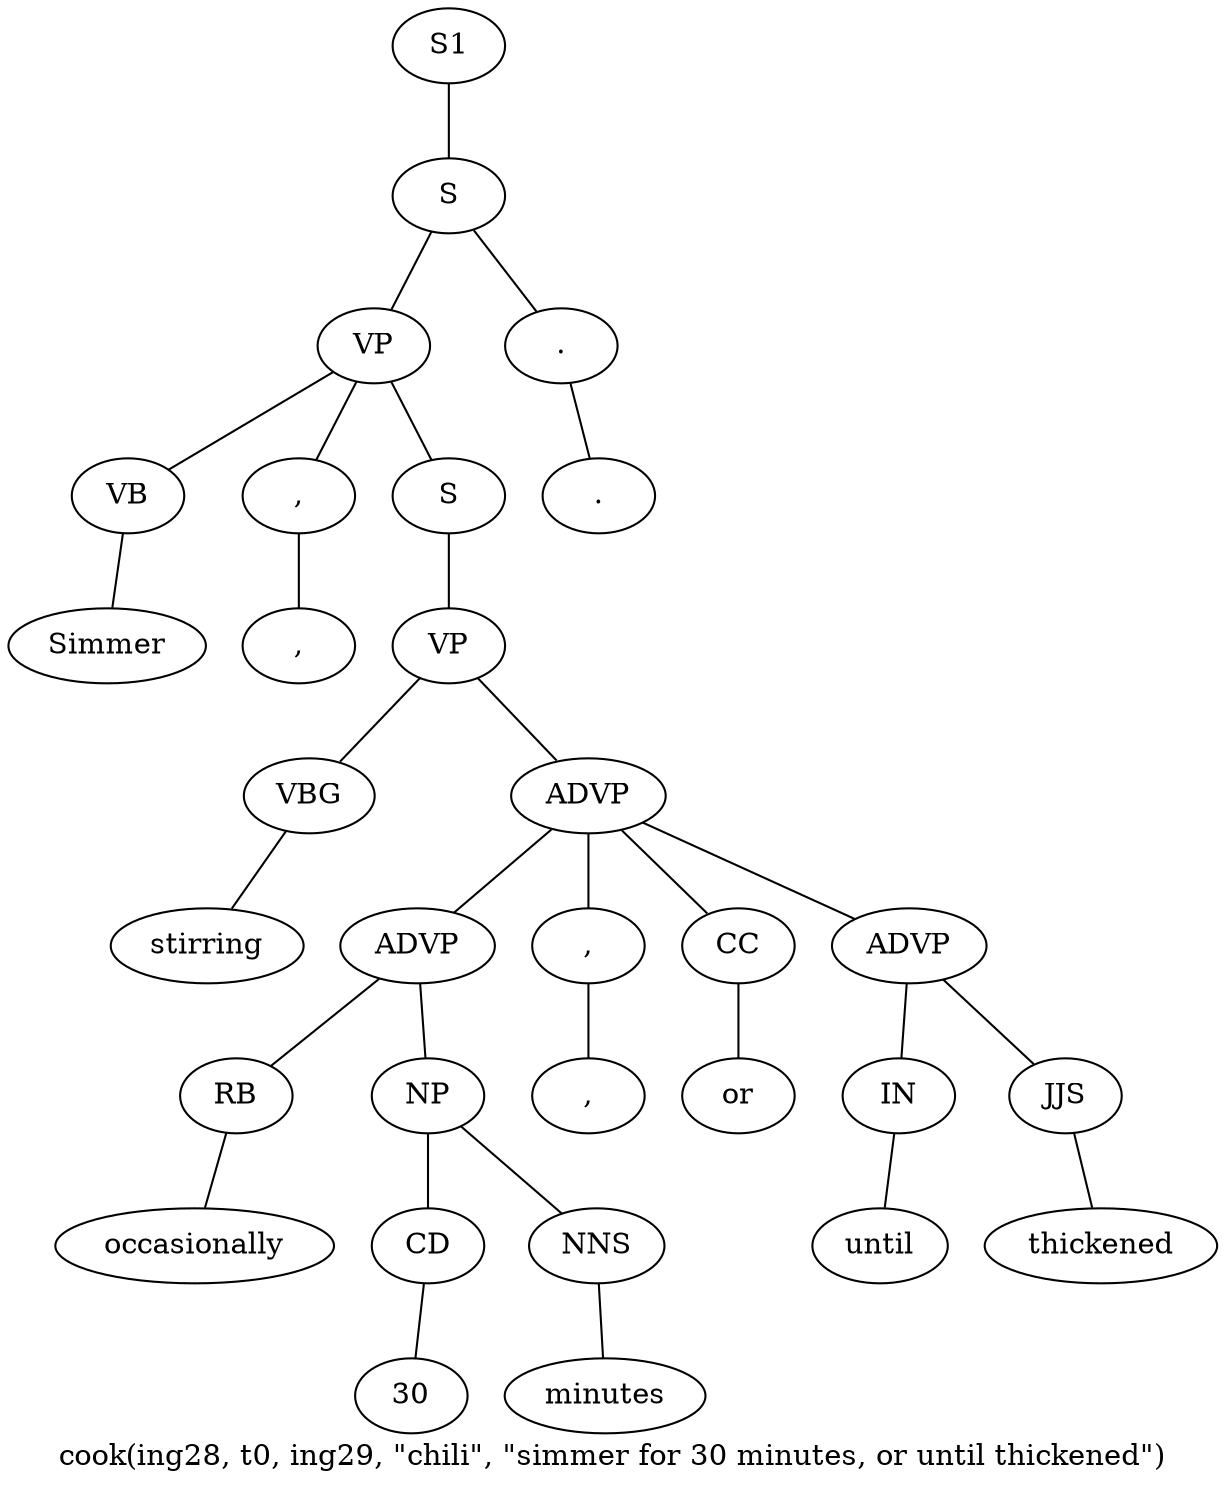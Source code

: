 graph SyntaxGraph {
	label = "cook(ing28, t0, ing29, \"chili\", \"simmer for 30 minutes, or until thickened\")";
	Node0 [label="S1"];
	Node1 [label="S"];
	Node2 [label="VP"];
	Node3 [label="VB"];
	Node4 [label="Simmer"];
	Node5 [label=","];
	Node6 [label=","];
	Node7 [label="S"];
	Node8 [label="VP"];
	Node9 [label="VBG"];
	Node10 [label="stirring"];
	Node11 [label="ADVP"];
	Node12 [label="ADVP"];
	Node13 [label="RB"];
	Node14 [label="occasionally"];
	Node15 [label="NP"];
	Node16 [label="CD"];
	Node17 [label="30"];
	Node18 [label="NNS"];
	Node19 [label="minutes"];
	Node20 [label=","];
	Node21 [label=","];
	Node22 [label="CC"];
	Node23 [label="or"];
	Node24 [label="ADVP"];
	Node25 [label="IN"];
	Node26 [label="until"];
	Node27 [label="JJS"];
	Node28 [label="thickened"];
	Node29 [label="."];
	Node30 [label="."];

	Node0 -- Node1;
	Node1 -- Node2;
	Node1 -- Node29;
	Node2 -- Node3;
	Node2 -- Node5;
	Node2 -- Node7;
	Node3 -- Node4;
	Node5 -- Node6;
	Node7 -- Node8;
	Node8 -- Node9;
	Node8 -- Node11;
	Node9 -- Node10;
	Node11 -- Node12;
	Node11 -- Node20;
	Node11 -- Node22;
	Node11 -- Node24;
	Node12 -- Node13;
	Node12 -- Node15;
	Node13 -- Node14;
	Node15 -- Node16;
	Node15 -- Node18;
	Node16 -- Node17;
	Node18 -- Node19;
	Node20 -- Node21;
	Node22 -- Node23;
	Node24 -- Node25;
	Node24 -- Node27;
	Node25 -- Node26;
	Node27 -- Node28;
	Node29 -- Node30;
}